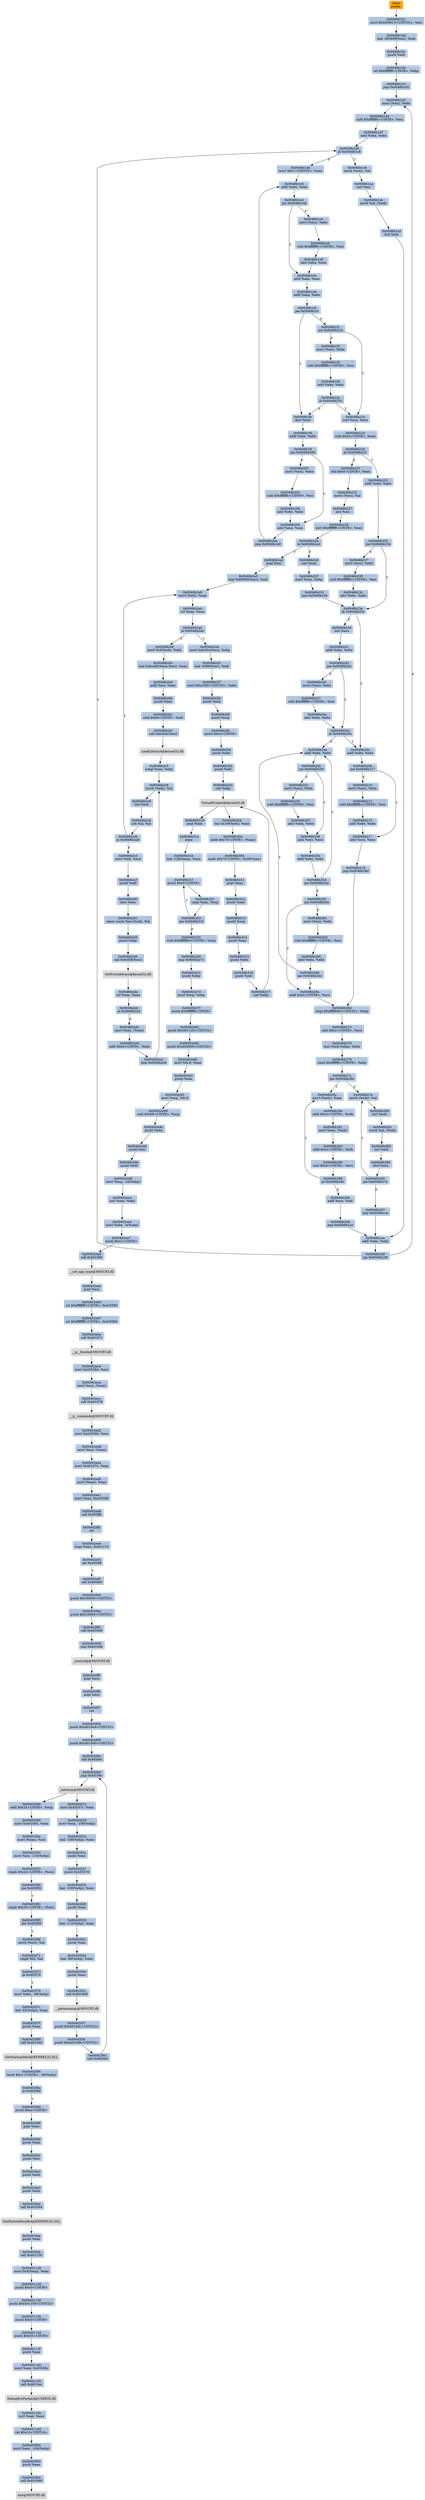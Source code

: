 digraph G {
node[shape=rectangle,style=filled,fillcolor=lightsteelblue,color=lightsteelblue]
bgcolor="transparent"
a0x0046b1b0pusha_[label="start\npusha ",color="lightgrey",fillcolor="orange"];
a0x0046b1b1movl_0x459015UINT32_esi[label="0x0046b1b1\nmovl $0x459015<UINT32>, %esi"];
a0x0046b1b6leal__360469esi__edi[label="0x0046b1b6\nleal -360469(%esi), %edi"];
a0x0046b1bcpushl_edi[label="0x0046b1bc\npushl %edi"];
a0x0046b1bdorl_0xffffffffUINT8_ebp[label="0x0046b1bd\norl $0xffffffff<UINT8>, %ebp"];
a0x0046b1c0jmp_0x0046b1d2[label="0x0046b1c0\njmp 0x0046b1d2"];
a0x0046b1d2movl_esi__ebx[label="0x0046b1d2\nmovl (%esi), %ebx"];
a0x0046b1d4subl_0xfffffffcUINT8_esi[label="0x0046b1d4\nsubl $0xfffffffc<UINT8>, %esi"];
a0x0046b1d7adcl_ebx_ebx[label="0x0046b1d7\nadcl %ebx, %ebx"];
a0x0046b1d9jb_0x0046b1c8[label="0x0046b1d9\njb 0x0046b1c8"];
a0x0046b1c8movb_esi__al[label="0x0046b1c8\nmovb (%esi), %al"];
a0x0046b1caincl_esi[label="0x0046b1ca\nincl %esi"];
a0x0046b1cbmovb_al_edi_[label="0x0046b1cb\nmovb %al, (%edi)"];
a0x0046b1cdincl_edi[label="0x0046b1cd\nincl %edi"];
a0x0046b1ceaddl_ebx_ebx[label="0x0046b1ce\naddl %ebx, %ebx"];
a0x0046b1d0jne_0x0046b1d9[label="0x0046b1d0\njne 0x0046b1d9"];
a0x0046b1dbmovl_0x1UINT32_eax[label="0x0046b1db\nmovl $0x1<UINT32>, %eax"];
a0x0046b1e0addl_ebx_ebx[label="0x0046b1e0\naddl %ebx, %ebx"];
a0x0046b1e2jne_0x0046b1eb[label="0x0046b1e2\njne 0x0046b1eb"];
a0x0046b1ebadcl_eax_eax[label="0x0046b1eb\nadcl %eax, %eax"];
a0x0046b1edaddl_ebx_ebx[label="0x0046b1ed\naddl %ebx, %ebx"];
a0x0046b1efjae_0x0046b1fc[label="0x0046b1ef\njae 0x0046b1fc"];
a0x0046b1f1jne_0x0046b21b[label="0x0046b1f1\njne 0x0046b21b"];
a0x0046b21bxorl_ecx_ecx[label="0x0046b21b\nxorl %ecx, %ecx"];
a0x0046b21dsubl_0x3UINT8_eax[label="0x0046b21d\nsubl $0x3<UINT8>, %eax"];
a0x0046b220jb_0x0046b233[label="0x0046b220\njb 0x0046b233"];
a0x0046b233addl_ebx_ebx[label="0x0046b233\naddl %ebx, %ebx"];
a0x0046b235jne_0x0046b23e[label="0x0046b235\njne 0x0046b23e"];
a0x0046b23ejb_0x0046b20c[label="0x0046b23e\njb 0x0046b20c"];
a0x0046b240incl_ecx[label="0x0046b240\nincl %ecx"];
a0x0046b241addl_ebx_ebx[label="0x0046b241\naddl %ebx, %ebx"];
a0x0046b243jne_0x0046b24c[label="0x0046b243\njne 0x0046b24c"];
a0x0046b24cjb_0x0046b20c[label="0x0046b24c\njb 0x0046b20c"];
a0x0046b24eaddl_ebx_ebx[label="0x0046b24e\naddl %ebx, %ebx"];
a0x0046b250jne_0x0046b259[label="0x0046b250\njne 0x0046b259"];
a0x0046b259adcl_ecx_ecx[label="0x0046b259\nadcl %ecx, %ecx"];
a0x0046b25baddl_ebx_ebx[label="0x0046b25b\naddl %ebx, %ebx"];
a0x0046b25djae_0x0046b24e[label="0x0046b25d\njae 0x0046b24e"];
a0x0046b25fjne_0x0046b26a[label="0x0046b25f\njne 0x0046b26a"];
a0x0046b26aaddl_0x2UINT8_ecx[label="0x0046b26a\naddl $0x2<UINT8>, %ecx"];
a0x0046b26dcmpl_0xfffffb00UINT32_ebp[label="0x0046b26d\ncmpl $0xfffffb00<UINT32>, %ebp"];
a0x0046b273adcl_0x2UINT8_ecx[label="0x0046b273\nadcl $0x2<UINT8>, %ecx"];
a0x0046b276leal_ediebp__edx[label="0x0046b276\nleal (%edi,%ebp), %edx"];
a0x0046b279cmpl_0xfffffffcUINT8_ebp[label="0x0046b279\ncmpl $0xfffffffc<UINT8>, %ebp"];
a0x0046b27cjbe_0x0046b28c[label="0x0046b27c\njbe 0x0046b28c"];
a0x0046b27emovb_edx__al[label="0x0046b27e\nmovb (%edx), %al"];
a0x0046b280incl_edx[label="0x0046b280\nincl %edx"];
a0x0046b281movb_al_edi_[label="0x0046b281\nmovb %al, (%edi)"];
a0x0046b283incl_edi[label="0x0046b283\nincl %edi"];
a0x0046b284decl_ecx[label="0x0046b284\ndecl %ecx"];
a0x0046b285jne_0x0046b27e[label="0x0046b285\njne 0x0046b27e"];
a0x0046b287jmp_0x0046b1ce[label="0x0046b287\njmp 0x0046b1ce"];
a0x0046b222shll_0x8UINT8_eax[label="0x0046b222\nshll $0x8<UINT8>, %eax"];
a0x0046b225movb_esi__al[label="0x0046b225\nmovb (%esi), %al"];
a0x0046b227incl_esi[label="0x0046b227\nincl %esi"];
a0x0046b228xorl_0xffffffffUINT8_eax[label="0x0046b228\nxorl $0xffffffff<UINT8>, %eax"];
a0x0046b22bje_0x0046b2a2[label="0x0046b22b\nje 0x0046b2a2"];
a0x0046b22dsarl_eax[label="0x0046b22d\nsarl %eax"];
a0x0046b22fmovl_eax_ebp[label="0x0046b22f\nmovl %eax, %ebp"];
a0x0046b231jmp_0x0046b23e[label="0x0046b231\njmp 0x0046b23e"];
a0x0046b20caddl_ebx_ebx[label="0x0046b20c\naddl %ebx, %ebx"];
a0x0046b20ejne_0x0046b217[label="0x0046b20e\njne 0x0046b217"];
a0x0046b210movl_esi__ebx[label="0x0046b210\nmovl (%esi), %ebx"];
a0x0046b212subl_0xfffffffcUINT8_esi[label="0x0046b212\nsubl $0xfffffffc<UINT8>, %esi"];
a0x0046b215adcl_ebx_ebx[label="0x0046b215\nadcl %ebx, %ebx"];
a0x0046b217adcl_ecx_ecx[label="0x0046b217\nadcl %ecx, %ecx"];
a0x0046b219jmp_0x0046b26d[label="0x0046b219\njmp 0x0046b26d"];
a0x0046b28cmovl_edx__eax[label="0x0046b28c\nmovl (%edx), %eax"];
a0x0046b28eaddl_0x4UINT8_edx[label="0x0046b28e\naddl $0x4<UINT8>, %edx"];
a0x0046b291movl_eax_edi_[label="0x0046b291\nmovl %eax, (%edi)"];
a0x0046b293addl_0x4UINT8_edi[label="0x0046b293\naddl $0x4<UINT8>, %edi"];
a0x0046b296subl_0x4UINT8_ecx[label="0x0046b296\nsubl $0x4<UINT8>, %ecx"];
a0x0046b299ja_0x0046b28c[label="0x0046b299\nja 0x0046b28c"];
a0x0046b29baddl_ecx_edi[label="0x0046b29b\naddl %ecx, %edi"];
a0x0046b29djmp_0x0046b1ce[label="0x0046b29d\njmp 0x0046b1ce"];
a0x0046b252movl_esi__ebx[label="0x0046b252\nmovl (%esi), %ebx"];
a0x0046b254subl_0xfffffffcUINT8_esi[label="0x0046b254\nsubl $0xfffffffc<UINT8>, %esi"];
a0x0046b257adcl_ebx_ebx[label="0x0046b257\nadcl %ebx, %ebx"];
a0x0046b245movl_esi__ebx[label="0x0046b245\nmovl (%esi), %ebx"];
a0x0046b247subl_0xfffffffcUINT8_esi[label="0x0046b247\nsubl $0xfffffffc<UINT8>, %esi"];
a0x0046b24aadcl_ebx_ebx[label="0x0046b24a\nadcl %ebx, %ebx"];
a0x0046b1f3movl_esi__ebx[label="0x0046b1f3\nmovl (%esi), %ebx"];
a0x0046b1f5subl_0xfffffffcUINT8_esi[label="0x0046b1f5\nsubl $0xfffffffc<UINT8>, %esi"];
a0x0046b1f8adcl_ebx_ebx[label="0x0046b1f8\nadcl %ebx, %ebx"];
a0x0046b1fajb_0x0046b21b[label="0x0046b1fa\njb 0x0046b21b"];
a0x0046b1fcdecl_eax[label="0x0046b1fc\ndecl %eax"];
a0x0046b1fdaddl_ebx_ebx[label="0x0046b1fd\naddl %ebx, %ebx"];
a0x0046b1ffjne_0x0046b208[label="0x0046b1ff\njne 0x0046b208"];
a0x0046b208adcl_eax_eax[label="0x0046b208\nadcl %eax, %eax"];
a0x0046b20ajmp_0x0046b1e0[label="0x0046b20a\njmp 0x0046b1e0"];
a0x0046b261movl_esi__ebx[label="0x0046b261\nmovl (%esi), %ebx"];
a0x0046b263subl_0xfffffffcUINT8_esi[label="0x0046b263\nsubl $0xfffffffc<UINT8>, %esi"];
a0x0046b266adcl_ebx_ebx[label="0x0046b266\nadcl %ebx, %ebx"];
a0x0046b268jae_0x0046b24e[label="0x0046b268\njae 0x0046b24e"];
a0x0046b1e4movl_esi__ebx[label="0x0046b1e4\nmovl (%esi), %ebx"];
a0x0046b1e6subl_0xfffffffcUINT8_esi[label="0x0046b1e6\nsubl $0xfffffffc<UINT8>, %esi"];
a0x0046b1e9adcl_ebx_ebx[label="0x0046b1e9\nadcl %ebx, %ebx"];
a0x0046b237movl_esi__ebx[label="0x0046b237\nmovl (%esi), %ebx"];
a0x0046b239subl_0xfffffffcUINT8_esi[label="0x0046b239\nsubl $0xfffffffc<UINT8>, %esi"];
a0x0046b23cadcl_ebx_ebx[label="0x0046b23c\nadcl %ebx, %ebx"];
a0x0046b201movl_esi__ebx[label="0x0046b201\nmovl (%esi), %ebx"];
a0x0046b203subl_0xfffffffcUINT8_esi[label="0x0046b203\nsubl $0xfffffffc<UINT8>, %esi"];
a0x0046b206adcl_ebx_ebx[label="0x0046b206\nadcl %ebx, %ebx"];
a0x0046b2a2popl_esi[label="0x0046b2a2\npopl %esi"];
a0x0046b2a3leal_0x69000esi__edi[label="0x0046b2a3\nleal 0x69000(%esi), %edi"];
a0x0046b2a9movl_edi__eax[label="0x0046b2a9\nmovl (%edi), %eax"];
a0x0046b2aborl_eax_eax[label="0x0046b2ab\norl %eax, %eax"];
a0x0046b2adje_0x0046b2eb[label="0x0046b2ad\nje 0x0046b2eb"];
a0x0046b2afmovl_0x4edi__ebx[label="0x0046b2af\nmovl 0x4(%edi), %ebx"];
a0x0046b2b2leal_0x6ced0eaxesi__eax[label="0x0046b2b2\nleal 0x6ced0(%eax,%esi), %eax"];
a0x0046b2b9addl_esi_ebx[label="0x0046b2b9\naddl %esi, %ebx"];
a0x0046b2bbpushl_eax[label="0x0046b2bb\npushl %eax"];
a0x0046b2bcaddl_0x8UINT8_edi[label="0x0046b2bc\naddl $0x8<UINT8>, %edi"];
a0x0046b2bfcall_0x6cf34esi_[label="0x0046b2bf\ncall 0x6cf34(%esi)"];
LoadLibraryA_kernel32_dll[label="LoadLibraryA@kernel32.dll",color="lightgrey",fillcolor="lightgrey"];
a0x0046b2c5xchgl_eax_ebp[label="0x0046b2c5\nxchgl %eax, %ebp"];
a0x0046b2c6movb_edi__al[label="0x0046b2c6\nmovb (%edi), %al"];
a0x0046b2c8incl_edi[label="0x0046b2c8\nincl %edi"];
a0x0046b2c9orb_al_al[label="0x0046b2c9\norb %al, %al"];
a0x0046b2cbje_0x0046b2a9[label="0x0046b2cb\nje 0x0046b2a9"];
a0x0046b2cdmovl_edi_ecx[label="0x0046b2cd\nmovl %edi, %ecx"];
a0x0046b2cfpushl_edi[label="0x0046b2cf\npushl %edi"];
a0x0046b2d0decl_eax[label="0x0046b2d0\ndecl %eax"];
a0x0046b2d1repnz_scasb_es_edi__al[label="0x0046b2d1\nrepnz scasb %es:(%edi), %al"];
a0x0046b2d3pushl_ebp[label="0x0046b2d3\npushl %ebp"];
a0x0046b2d4call_0x6cf38esi_[label="0x0046b2d4\ncall 0x6cf38(%esi)"];
GetProcAddress_kernel32_dll[label="GetProcAddress@kernel32.dll",color="lightgrey",fillcolor="lightgrey"];
a0x0046b2daorl_eax_eax[label="0x0046b2da\norl %eax, %eax"];
a0x0046b2dcje_0x0046b2e5[label="0x0046b2dc\nje 0x0046b2e5"];
a0x0046b2demovl_eax_ebx_[label="0x0046b2de\nmovl %eax, (%ebx)"];
a0x0046b2e0addl_0x4UINT8_ebx[label="0x0046b2e0\naddl $0x4<UINT8>, %ebx"];
a0x0046b2e3jmp_0x0046b2c6[label="0x0046b2e3\njmp 0x0046b2c6"];
a0x0046b2ebmovl_0x6cf3cesi__ebp[label="0x0046b2eb\nmovl 0x6cf3c(%esi), %ebp"];
a0x0046b2f1leal__4096esi__edi[label="0x0046b2f1\nleal -4096(%esi), %edi"];
a0x0046b2f7movl_0x1000UINT32_ebx[label="0x0046b2f7\nmovl $0x1000<UINT32>, %ebx"];
a0x0046b2fcpushl_eax[label="0x0046b2fc\npushl %eax"];
a0x0046b2fdpushl_esp[label="0x0046b2fd\npushl %esp"];
a0x0046b2fepushl_0x4UINT8[label="0x0046b2fe\npushl $0x4<UINT8>"];
a0x0046b300pushl_ebx[label="0x0046b300\npushl %ebx"];
a0x0046b301pushl_edi[label="0x0046b301\npushl %edi"];
a0x0046b302call_ebp[label="0x0046b302\ncall %ebp"];
VirtualProtect_kernel32_dll[label="VirtualProtect@kernel32.dll",color="lightgrey",fillcolor="lightgrey"];
a0x0046b304leal_0x19fedi__eax[label="0x0046b304\nleal 0x19f(%edi), %eax"];
a0x0046b30aandb_0x7fUINT8_eax_[label="0x0046b30a\nandb $0x7f<UINT8>, (%eax)"];
a0x0046b30dandb_0x7fUINT8_0x28eax_[label="0x0046b30d\nandb $0x7f<UINT8>, 0x28(%eax)"];
a0x0046b311popl_eax[label="0x0046b311\npopl %eax"];
a0x0046b312pushl_eax[label="0x0046b312\npushl %eax"];
a0x0046b313pushl_esp[label="0x0046b313\npushl %esp"];
a0x0046b314pushl_eax[label="0x0046b314\npushl %eax"];
a0x0046b315pushl_ebx[label="0x0046b315\npushl %ebx"];
a0x0046b316pushl_edi[label="0x0046b316\npushl %edi"];
a0x0046b317call_ebp[label="0x0046b317\ncall %ebp"];
a0x0046b319popl_eax[label="0x0046b319\npopl %eax"];
a0x0046b31apopa_[label="0x0046b31a\npopa "];
a0x0046b31bleal__128esp__eax[label="0x0046b31b\nleal -128(%esp), %eax"];
a0x0046b31fpushl_0x0UINT8[label="0x0046b31f\npushl $0x0<UINT8>"];
a0x0046b321cmpl_eax_esp[label="0x0046b321\ncmpl %eax, %esp"];
a0x0046b323jne_0x0046b31f[label="0x0046b323\njne 0x0046b31f"];
a0x0046b325subl_0xffffff80UINT8_esp[label="0x0046b325\nsubl $0xffffff80<UINT8>, %esp"];
a0x0046b328jmp_0x00402e7c[label="0x0046b328\njmp 0x00402e7c"];
a0x00402e7cpushl_ebp[label="0x00402e7c\npushl %ebp"];
a0x00402e7dmovl_esp_ebp[label="0x00402e7d\nmovl %esp, %ebp"];
a0x00402e7fpushl_0xffffffffUINT8[label="0x00402e7f\npushl $0xffffffff<UINT8>"];
a0x00402e81pushl_0x401120UINT32[label="0x00402e81\npushl $0x401120<UINT32>"];
a0x00402e86pushl_0x403000UINT32[label="0x00402e86\npushl $0x403000<UINT32>"];
a0x00402e8bmovl_fs_0_eax[label="0x00402e8b\nmovl %fs:0, %eax"];
a0x00402e91pushl_eax[label="0x00402e91\npushl %eax"];
a0x00402e92movl_esp_fs_0[label="0x00402e92\nmovl %esp, %fs:0"];
a0x00402e99subl_0x68UINT8_esp[label="0x00402e99\nsubl $0x68<UINT8>, %esp"];
a0x00402e9cpushl_ebx[label="0x00402e9c\npushl %ebx"];
a0x00402e9dpushl_esi[label="0x00402e9d\npushl %esi"];
a0x00402e9epushl_edi[label="0x00402e9e\npushl %edi"];
a0x00402e9fmovl_esp__24ebp_[label="0x00402e9f\nmovl %esp, -24(%ebp)"];
a0x00402ea2xorl_ebx_ebx[label="0x00402ea2\nxorl %ebx, %ebx"];
a0x00402ea4movl_ebx__4ebp_[label="0x00402ea4\nmovl %ebx, -4(%ebp)"];
a0x00402ea7pushl_0x2UINT8[label="0x00402ea7\npushl $0x2<UINT8>"];
a0x00402ea9call_0x401080[label="0x00402ea9\ncall 0x401080"];
a__set_app_type_MSVCRT_dll[label="__set_app_type@MSVCRT.dll",color="lightgrey",fillcolor="lightgrey"];
a0x00402eafpopl_ecx[label="0x00402eaf\npopl %ecx"];
a0x00402eb0orl_0xffffffffUINT8_0x435590[label="0x00402eb0\norl $0xffffffff<UINT8>, 0x435590"];
a0x00402eb7orl_0xffffffffUINT8_0x435594[label="0x00402eb7\norl $0xffffffff<UINT8>, 0x435594"];
a0x00402ebecall_0x40107c[label="0x00402ebe\ncall 0x40107c"];
a__p__fmode_MSVCRT_dll[label="__p__fmode@MSVCRT.dll",color="lightgrey",fillcolor="lightgrey"];
a0x00402ec4movl_0x435584_ecx[label="0x00402ec4\nmovl 0x435584, %ecx"];
a0x00402ecamovl_ecx_eax_[label="0x00402eca\nmovl %ecx, (%eax)"];
a0x00402ecccall_0x401078[label="0x00402ecc\ncall 0x401078"];
a__p__commode_MSVCRT_dll[label="__p__commode@MSVCRT.dll",color="lightgrey",fillcolor="lightgrey"];
a0x00402ed2movl_0x435580_ecx[label="0x00402ed2\nmovl 0x435580, %ecx"];
a0x00402ed8movl_ecx_eax_[label="0x00402ed8\nmovl %ecx, (%eax)"];
a0x00402edamovl_0x401074_eax[label="0x00402eda\nmovl 0x401074, %eax"];
a0x00402edfmovl_eax__eax[label="0x00402edf\nmovl (%eax), %eax"];
a0x00402ee1movl_eax_0x435598[label="0x00402ee1\nmovl %eax, 0x435598"];
a0x00402ee6call_0x402ffb[label="0x00402ee6\ncall 0x402ffb"];
a0x00402ffbret[label="0x00402ffb\nret"];
a0x00402eebcmpl_ebx_0x401110[label="0x00402eeb\ncmpl %ebx, 0x401110"];
a0x00402ef1jne_0x402eff[label="0x00402ef1\njne 0x402eff"];
a0x00402effcall_0x402fe6[label="0x00402eff\ncall 0x402fe6"];
a0x00402fe6pushl_0x30000UINT32[label="0x00402fe6\npushl $0x30000<UINT32>"];
a0x00402febpushl_0x10000UINT32[label="0x00402feb\npushl $0x10000<UINT32>"];
a0x00402ff0call_0x403006[label="0x00402ff0\ncall 0x403006"];
a0x00403006jmp_0x401048[label="0x00403006\njmp 0x401048"];
a_controlfp_MSVCRT_dll[label="_controlfp@MSVCRT.dll",color="lightgrey",fillcolor="lightgrey"];
a0x00402ff5popl_ecx[label="0x00402ff5\npopl %ecx"];
a0x00402ff6popl_ecx[label="0x00402ff6\npopl %ecx"];
a0x00402ff7ret[label="0x00402ff7\nret"];
a0x00402f04pushl_0x4010e4UINT32[label="0x00402f04\npushl $0x4010e4<UINT32>"];
a0x00402f09pushl_0x4010e0UINT32[label="0x00402f09\npushl $0x4010e0<UINT32>"];
a0x00402f0ecall_0x402fe0[label="0x00402f0e\ncall 0x402fe0"];
a0x00402fe0jmp_0x40106c[label="0x00402fe0\njmp 0x40106c"];
a_initterm_MSVCRT_dll[label="_initterm@MSVCRT.dll",color="lightgrey",fillcolor="lightgrey"];
a0x00402f13movl_0x43557c_eax[label="0x00402f13\nmovl 0x43557c, %eax"];
a0x00402f18movl_eax__108ebp_[label="0x00402f18\nmovl %eax, -108(%ebp)"];
a0x00402f1bleal__108ebp__eax[label="0x00402f1b\nleal -108(%ebp), %eax"];
a0x00402f1epushl_eax[label="0x00402f1e\npushl %eax"];
a0x00402f1fpushl_0x435578[label="0x00402f1f\npushl 0x435578"];
a0x00402f25leal__100ebp__eax[label="0x00402f25\nleal -100(%ebp), %eax"];
a0x00402f28pushl_eax[label="0x00402f28\npushl %eax"];
a0x00402f29leal__112ebp__eax[label="0x00402f29\nleal -112(%ebp), %eax"];
a0x00402f2cpushl_eax[label="0x00402f2c\npushl %eax"];
a0x00402f2dleal__96ebp__eax[label="0x00402f2d\nleal -96(%ebp), %eax"];
a0x00402f30pushl_eax[label="0x00402f30\npushl %eax"];
a0x00402f31call_0x401068[label="0x00402f31\ncall 0x401068"];
a__getmainargs_MSVCRT_dll[label="__getmainargs@MSVCRT.dll",color="lightgrey",fillcolor="lightgrey"];
a0x00402f37pushl_0x4010dcUINT32[label="0x00402f37\npushl $0x4010dc<UINT32>"];
a0x00402f3cpushl_0x4010d8UINT32[label="0x00402f3c\npushl $0x4010d8<UINT32>"];
a0x00402f41call_0x402fe0[label="0x00402f41\ncall 0x402fe0"];
a0x00402f46addl_0x24UINT8_esp[label="0x00402f46\naddl $0x24<UINT8>, %esp"];
a0x00402f49movl_0x401064_eax[label="0x00402f49\nmovl 0x401064, %eax"];
a0x00402f4emovl_eax__esi[label="0x00402f4e\nmovl (%eax), %esi"];
a0x00402f50movl_esi__116ebp_[label="0x00402f50\nmovl %esi, -116(%ebp)"];
a0x00402f53cmpb_0x22UINT8_esi_[label="0x00402f53\ncmpb $0x22<UINT8>, (%esi)"];
a0x00402f56jne_0x402f92[label="0x00402f56\njne 0x402f92"];
a0x00402f92cmpb_0x20UINT8_esi_[label="0x00402f92\ncmpb $0x20<UINT8>, (%esi)"];
a0x00402f95jbe_0x402f6f[label="0x00402f95\njbe 0x402f6f"];
a0x00402f6fmovb_esi__al[label="0x00402f6f\nmovb (%esi), %al"];
a0x00402f71cmpb_bl_al[label="0x00402f71\ncmpb %bl, %al"];
a0x00402f73je_0x402f79[label="0x00402f73\nje 0x402f79"];
a0x00402f79movl_ebx__48ebp_[label="0x00402f79\nmovl %ebx, -48(%ebp)"];
a0x00402f7cleal__92ebp__eax[label="0x00402f7c\nleal -92(%ebp), %eax"];
a0x00402f7fpushl_eax[label="0x00402f7f\npushl %eax"];
a0x00402f80call_0x401040[label="0x00402f80\ncall 0x401040"];
GetStartupInfoA_KERNEL32_DLL[label="GetStartupInfoA@KERNEL32.DLL",color="lightgrey",fillcolor="lightgrey"];
a0x00402f86testb_0x1UINT8__48ebp_[label="0x00402f86\ntestb $0x1<UINT8>, -48(%ebp)"];
a0x00402f8aje_0x402f9d[label="0x00402f8a\nje 0x402f9d"];
a0x00402f9dpushl_0xaUINT8[label="0x00402f9d\npushl $0xa<UINT8>"];
a0x00402f9fpopl_eax[label="0x00402f9f\npopl %eax"];
a0x00402fa0pushl_eax[label="0x00402fa0\npushl %eax"];
a0x00402fa1pushl_esi[label="0x00402fa1\npushl %esi"];
a0x00402fa2pushl_ebx[label="0x00402fa2\npushl %ebx"];
a0x00402fa3pushl_ebx[label="0x00402fa3\npushl %ebx"];
a0x00402fa4call_0x401004[label="0x00402fa4\ncall 0x401004"];
GetModuleHandleA_KERNEL32_DLL[label="GetModuleHandleA@KERNEL32.DLL",color="lightgrey",fillcolor="lightgrey"];
a0x00402faapushl_eax[label="0x00402faa\npushl %eax"];
a0x00402fabcall_0x401130[label="0x00402fab\ncall 0x401130"];
a0x00401130movl_0x4esp__eax[label="0x00401130\nmovl 0x4(%esp), %eax"];
a0x00401134pushl_0x0UINT8[label="0x00401134\npushl $0x0<UINT8>"];
a0x00401136pushl_0x401150UINT32[label="0x00401136\npushl $0x401150<UINT32>"];
a0x0040113bpushl_0x0UINT8[label="0x0040113b\npushl $0x0<UINT8>"];
a0x0040113dpushl_0x65UINT8[label="0x0040113d\npushl $0x65<UINT8>"];
a0x0040113fpushl_eax[label="0x0040113f\npushl %eax"];
a0x00401140movl_eax_0x43558c[label="0x00401140\nmovl %eax, 0x43558c"];
a0x00401145call_0x4010ac[label="0x00401145\ncall 0x4010ac"];
DialogBoxParamA_USER32_dll[label="DialogBoxParamA@USER32.dll",color="lightgrey",fillcolor="lightgrey"];
a0x0040114bxorl_eax_eax[label="0x0040114b\nxorl %eax, %eax"];
a0x0040114dret_0x10UINT16[label="0x0040114d\nret $0x10<UINT16>"];
a0x00402fb0movl_eax__104ebp_[label="0x00402fb0\nmovl %eax, -104(%ebp)"];
a0x00402fb3pushl_eax[label="0x00402fb3\npushl %eax"];
a0x00402fb4call_0x401060[label="0x00402fb4\ncall 0x401060"];
exit_MSVCRT_dll[label="exit@MSVCRT.dll",color="lightgrey",fillcolor="lightgrey"];
a0x0046b1b0pusha_ -> a0x0046b1b1movl_0x459015UINT32_esi [color="#000000"];
a0x0046b1b1movl_0x459015UINT32_esi -> a0x0046b1b6leal__360469esi__edi [color="#000000"];
a0x0046b1b6leal__360469esi__edi -> a0x0046b1bcpushl_edi [color="#000000"];
a0x0046b1bcpushl_edi -> a0x0046b1bdorl_0xffffffffUINT8_ebp [color="#000000"];
a0x0046b1bdorl_0xffffffffUINT8_ebp -> a0x0046b1c0jmp_0x0046b1d2 [color="#000000"];
a0x0046b1c0jmp_0x0046b1d2 -> a0x0046b1d2movl_esi__ebx [color="#000000"];
a0x0046b1d2movl_esi__ebx -> a0x0046b1d4subl_0xfffffffcUINT8_esi [color="#000000"];
a0x0046b1d4subl_0xfffffffcUINT8_esi -> a0x0046b1d7adcl_ebx_ebx [color="#000000"];
a0x0046b1d7adcl_ebx_ebx -> a0x0046b1d9jb_0x0046b1c8 [color="#000000"];
a0x0046b1d9jb_0x0046b1c8 -> a0x0046b1c8movb_esi__al [color="#000000",label="T"];
a0x0046b1c8movb_esi__al -> a0x0046b1caincl_esi [color="#000000"];
a0x0046b1caincl_esi -> a0x0046b1cbmovb_al_edi_ [color="#000000"];
a0x0046b1cbmovb_al_edi_ -> a0x0046b1cdincl_edi [color="#000000"];
a0x0046b1cdincl_edi -> a0x0046b1ceaddl_ebx_ebx [color="#000000"];
a0x0046b1ceaddl_ebx_ebx -> a0x0046b1d0jne_0x0046b1d9 [color="#000000"];
a0x0046b1d0jne_0x0046b1d9 -> a0x0046b1d9jb_0x0046b1c8 [color="#000000",label="T"];
a0x0046b1d9jb_0x0046b1c8 -> a0x0046b1dbmovl_0x1UINT32_eax [color="#000000",label="F"];
a0x0046b1dbmovl_0x1UINT32_eax -> a0x0046b1e0addl_ebx_ebx [color="#000000"];
a0x0046b1e0addl_ebx_ebx -> a0x0046b1e2jne_0x0046b1eb [color="#000000"];
a0x0046b1e2jne_0x0046b1eb -> a0x0046b1ebadcl_eax_eax [color="#000000",label="T"];
a0x0046b1ebadcl_eax_eax -> a0x0046b1edaddl_ebx_ebx [color="#000000"];
a0x0046b1edaddl_ebx_ebx -> a0x0046b1efjae_0x0046b1fc [color="#000000"];
a0x0046b1efjae_0x0046b1fc -> a0x0046b1f1jne_0x0046b21b [color="#000000",label="F"];
a0x0046b1f1jne_0x0046b21b -> a0x0046b21bxorl_ecx_ecx [color="#000000",label="T"];
a0x0046b21bxorl_ecx_ecx -> a0x0046b21dsubl_0x3UINT8_eax [color="#000000"];
a0x0046b21dsubl_0x3UINT8_eax -> a0x0046b220jb_0x0046b233 [color="#000000"];
a0x0046b220jb_0x0046b233 -> a0x0046b233addl_ebx_ebx [color="#000000",label="T"];
a0x0046b233addl_ebx_ebx -> a0x0046b235jne_0x0046b23e [color="#000000"];
a0x0046b235jne_0x0046b23e -> a0x0046b23ejb_0x0046b20c [color="#000000",label="T"];
a0x0046b23ejb_0x0046b20c -> a0x0046b240incl_ecx [color="#000000",label="F"];
a0x0046b240incl_ecx -> a0x0046b241addl_ebx_ebx [color="#000000"];
a0x0046b241addl_ebx_ebx -> a0x0046b243jne_0x0046b24c [color="#000000"];
a0x0046b243jne_0x0046b24c -> a0x0046b24cjb_0x0046b20c [color="#000000",label="T"];
a0x0046b24cjb_0x0046b20c -> a0x0046b24eaddl_ebx_ebx [color="#000000",label="F"];
a0x0046b24eaddl_ebx_ebx -> a0x0046b250jne_0x0046b259 [color="#000000"];
a0x0046b250jne_0x0046b259 -> a0x0046b259adcl_ecx_ecx [color="#000000",label="T"];
a0x0046b259adcl_ecx_ecx -> a0x0046b25baddl_ebx_ebx [color="#000000"];
a0x0046b25baddl_ebx_ebx -> a0x0046b25djae_0x0046b24e [color="#000000"];
a0x0046b25djae_0x0046b24e -> a0x0046b24eaddl_ebx_ebx [color="#000000",label="T"];
a0x0046b25djae_0x0046b24e -> a0x0046b25fjne_0x0046b26a [color="#000000",label="F"];
a0x0046b25fjne_0x0046b26a -> a0x0046b26aaddl_0x2UINT8_ecx [color="#000000",label="T"];
a0x0046b26aaddl_0x2UINT8_ecx -> a0x0046b26dcmpl_0xfffffb00UINT32_ebp [color="#000000"];
a0x0046b26dcmpl_0xfffffb00UINT32_ebp -> a0x0046b273adcl_0x2UINT8_ecx [color="#000000"];
a0x0046b273adcl_0x2UINT8_ecx -> a0x0046b276leal_ediebp__edx [color="#000000"];
a0x0046b276leal_ediebp__edx -> a0x0046b279cmpl_0xfffffffcUINT8_ebp [color="#000000"];
a0x0046b279cmpl_0xfffffffcUINT8_ebp -> a0x0046b27cjbe_0x0046b28c [color="#000000"];
a0x0046b27cjbe_0x0046b28c -> a0x0046b27emovb_edx__al [color="#000000",label="F"];
a0x0046b27emovb_edx__al -> a0x0046b280incl_edx [color="#000000"];
a0x0046b280incl_edx -> a0x0046b281movb_al_edi_ [color="#000000"];
a0x0046b281movb_al_edi_ -> a0x0046b283incl_edi [color="#000000"];
a0x0046b283incl_edi -> a0x0046b284decl_ecx [color="#000000"];
a0x0046b284decl_ecx -> a0x0046b285jne_0x0046b27e [color="#000000"];
a0x0046b285jne_0x0046b27e -> a0x0046b27emovb_edx__al [color="#000000",label="T"];
a0x0046b285jne_0x0046b27e -> a0x0046b287jmp_0x0046b1ce [color="#000000",label="F"];
a0x0046b287jmp_0x0046b1ce -> a0x0046b1ceaddl_ebx_ebx [color="#000000"];
a0x0046b220jb_0x0046b233 -> a0x0046b222shll_0x8UINT8_eax [color="#000000",label="F"];
a0x0046b222shll_0x8UINT8_eax -> a0x0046b225movb_esi__al [color="#000000"];
a0x0046b225movb_esi__al -> a0x0046b227incl_esi [color="#000000"];
a0x0046b227incl_esi -> a0x0046b228xorl_0xffffffffUINT8_eax [color="#000000"];
a0x0046b228xorl_0xffffffffUINT8_eax -> a0x0046b22bje_0x0046b2a2 [color="#000000"];
a0x0046b22bje_0x0046b2a2 -> a0x0046b22dsarl_eax [color="#000000",label="F"];
a0x0046b22dsarl_eax -> a0x0046b22fmovl_eax_ebp [color="#000000"];
a0x0046b22fmovl_eax_ebp -> a0x0046b231jmp_0x0046b23e [color="#000000"];
a0x0046b231jmp_0x0046b23e -> a0x0046b23ejb_0x0046b20c [color="#000000"];
a0x0046b23ejb_0x0046b20c -> a0x0046b20caddl_ebx_ebx [color="#000000",label="T"];
a0x0046b20caddl_ebx_ebx -> a0x0046b20ejne_0x0046b217 [color="#000000"];
a0x0046b20ejne_0x0046b217 -> a0x0046b210movl_esi__ebx [color="#000000",label="F"];
a0x0046b210movl_esi__ebx -> a0x0046b212subl_0xfffffffcUINT8_esi [color="#000000"];
a0x0046b212subl_0xfffffffcUINT8_esi -> a0x0046b215adcl_ebx_ebx [color="#000000"];
a0x0046b215adcl_ebx_ebx -> a0x0046b217adcl_ecx_ecx [color="#000000"];
a0x0046b217adcl_ecx_ecx -> a0x0046b219jmp_0x0046b26d [color="#000000"];
a0x0046b219jmp_0x0046b26d -> a0x0046b26dcmpl_0xfffffb00UINT32_ebp [color="#000000"];
a0x0046b27cjbe_0x0046b28c -> a0x0046b28cmovl_edx__eax [color="#000000",label="T"];
a0x0046b28cmovl_edx__eax -> a0x0046b28eaddl_0x4UINT8_edx [color="#000000"];
a0x0046b28eaddl_0x4UINT8_edx -> a0x0046b291movl_eax_edi_ [color="#000000"];
a0x0046b291movl_eax_edi_ -> a0x0046b293addl_0x4UINT8_edi [color="#000000"];
a0x0046b293addl_0x4UINT8_edi -> a0x0046b296subl_0x4UINT8_ecx [color="#000000"];
a0x0046b296subl_0x4UINT8_ecx -> a0x0046b299ja_0x0046b28c [color="#000000"];
a0x0046b299ja_0x0046b28c -> a0x0046b29baddl_ecx_edi [color="#000000",label="F"];
a0x0046b29baddl_ecx_edi -> a0x0046b29djmp_0x0046b1ce [color="#000000"];
a0x0046b29djmp_0x0046b1ce -> a0x0046b1ceaddl_ebx_ebx [color="#000000"];
a0x0046b20ejne_0x0046b217 -> a0x0046b217adcl_ecx_ecx [color="#000000",label="T"];
a0x0046b299ja_0x0046b28c -> a0x0046b28cmovl_edx__eax [color="#000000",label="T"];
a0x0046b24cjb_0x0046b20c -> a0x0046b20caddl_ebx_ebx [color="#000000",label="T"];
a0x0046b250jne_0x0046b259 -> a0x0046b252movl_esi__ebx [color="#000000",label="F"];
a0x0046b252movl_esi__ebx -> a0x0046b254subl_0xfffffffcUINT8_esi [color="#000000"];
a0x0046b254subl_0xfffffffcUINT8_esi -> a0x0046b257adcl_ebx_ebx [color="#000000"];
a0x0046b257adcl_ebx_ebx -> a0x0046b259adcl_ecx_ecx [color="#000000"];
a0x0046b1d0jne_0x0046b1d9 -> a0x0046b1d2movl_esi__ebx [color="#000000",label="F"];
a0x0046b243jne_0x0046b24c -> a0x0046b245movl_esi__ebx [color="#000000",label="F"];
a0x0046b245movl_esi__ebx -> a0x0046b247subl_0xfffffffcUINT8_esi [color="#000000"];
a0x0046b247subl_0xfffffffcUINT8_esi -> a0x0046b24aadcl_ebx_ebx [color="#000000"];
a0x0046b24aadcl_ebx_ebx -> a0x0046b24cjb_0x0046b20c [color="#000000"];
a0x0046b1f1jne_0x0046b21b -> a0x0046b1f3movl_esi__ebx [color="#000000",label="F"];
a0x0046b1f3movl_esi__ebx -> a0x0046b1f5subl_0xfffffffcUINT8_esi [color="#000000"];
a0x0046b1f5subl_0xfffffffcUINT8_esi -> a0x0046b1f8adcl_ebx_ebx [color="#000000"];
a0x0046b1f8adcl_ebx_ebx -> a0x0046b1fajb_0x0046b21b [color="#000000"];
a0x0046b1fajb_0x0046b21b -> a0x0046b21bxorl_ecx_ecx [color="#000000",label="T"];
a0x0046b1efjae_0x0046b1fc -> a0x0046b1fcdecl_eax [color="#000000",label="T"];
a0x0046b1fcdecl_eax -> a0x0046b1fdaddl_ebx_ebx [color="#000000"];
a0x0046b1fdaddl_ebx_ebx -> a0x0046b1ffjne_0x0046b208 [color="#000000"];
a0x0046b1ffjne_0x0046b208 -> a0x0046b208adcl_eax_eax [color="#000000",label="T"];
a0x0046b208adcl_eax_eax -> a0x0046b20ajmp_0x0046b1e0 [color="#000000"];
a0x0046b20ajmp_0x0046b1e0 -> a0x0046b1e0addl_ebx_ebx [color="#000000"];
a0x0046b25fjne_0x0046b26a -> a0x0046b261movl_esi__ebx [color="#000000",label="F"];
a0x0046b261movl_esi__ebx -> a0x0046b263subl_0xfffffffcUINT8_esi [color="#000000"];
a0x0046b263subl_0xfffffffcUINT8_esi -> a0x0046b266adcl_ebx_ebx [color="#000000"];
a0x0046b266adcl_ebx_ebx -> a0x0046b268jae_0x0046b24e [color="#000000"];
a0x0046b268jae_0x0046b24e -> a0x0046b26aaddl_0x2UINT8_ecx [color="#000000",label="F"];
a0x0046b1e2jne_0x0046b1eb -> a0x0046b1e4movl_esi__ebx [color="#000000",label="F"];
a0x0046b1e4movl_esi__ebx -> a0x0046b1e6subl_0xfffffffcUINT8_esi [color="#000000"];
a0x0046b1e6subl_0xfffffffcUINT8_esi -> a0x0046b1e9adcl_ebx_ebx [color="#000000"];
a0x0046b1e9adcl_ebx_ebx -> a0x0046b1ebadcl_eax_eax [color="#000000"];
a0x0046b1fajb_0x0046b21b -> a0x0046b1fcdecl_eax [color="#000000",label="F"];
a0x0046b235jne_0x0046b23e -> a0x0046b237movl_esi__ebx [color="#000000",label="F"];
a0x0046b237movl_esi__ebx -> a0x0046b239subl_0xfffffffcUINT8_esi [color="#000000"];
a0x0046b239subl_0xfffffffcUINT8_esi -> a0x0046b23cadcl_ebx_ebx [color="#000000"];
a0x0046b23cadcl_ebx_ebx -> a0x0046b23ejb_0x0046b20c [color="#000000"];
a0x0046b1ffjne_0x0046b208 -> a0x0046b201movl_esi__ebx [color="#000000",label="F"];
a0x0046b201movl_esi__ebx -> a0x0046b203subl_0xfffffffcUINT8_esi [color="#000000"];
a0x0046b203subl_0xfffffffcUINT8_esi -> a0x0046b206adcl_ebx_ebx [color="#000000"];
a0x0046b206adcl_ebx_ebx -> a0x0046b208adcl_eax_eax [color="#000000"];
a0x0046b268jae_0x0046b24e -> a0x0046b24eaddl_ebx_ebx [color="#000000",label="T"];
a0x0046b22bje_0x0046b2a2 -> a0x0046b2a2popl_esi [color="#000000",label="T"];
a0x0046b2a2popl_esi -> a0x0046b2a3leal_0x69000esi__edi [color="#000000"];
a0x0046b2a3leal_0x69000esi__edi -> a0x0046b2a9movl_edi__eax [color="#000000"];
a0x0046b2a9movl_edi__eax -> a0x0046b2aborl_eax_eax [color="#000000"];
a0x0046b2aborl_eax_eax -> a0x0046b2adje_0x0046b2eb [color="#000000"];
a0x0046b2adje_0x0046b2eb -> a0x0046b2afmovl_0x4edi__ebx [color="#000000",label="F"];
a0x0046b2afmovl_0x4edi__ebx -> a0x0046b2b2leal_0x6ced0eaxesi__eax [color="#000000"];
a0x0046b2b2leal_0x6ced0eaxesi__eax -> a0x0046b2b9addl_esi_ebx [color="#000000"];
a0x0046b2b9addl_esi_ebx -> a0x0046b2bbpushl_eax [color="#000000"];
a0x0046b2bbpushl_eax -> a0x0046b2bcaddl_0x8UINT8_edi [color="#000000"];
a0x0046b2bcaddl_0x8UINT8_edi -> a0x0046b2bfcall_0x6cf34esi_ [color="#000000"];
a0x0046b2bfcall_0x6cf34esi_ -> LoadLibraryA_kernel32_dll [color="#000000"];
LoadLibraryA_kernel32_dll -> a0x0046b2c5xchgl_eax_ebp [color="#000000"];
a0x0046b2c5xchgl_eax_ebp -> a0x0046b2c6movb_edi__al [color="#000000"];
a0x0046b2c6movb_edi__al -> a0x0046b2c8incl_edi [color="#000000"];
a0x0046b2c8incl_edi -> a0x0046b2c9orb_al_al [color="#000000"];
a0x0046b2c9orb_al_al -> a0x0046b2cbje_0x0046b2a9 [color="#000000"];
a0x0046b2cbje_0x0046b2a9 -> a0x0046b2cdmovl_edi_ecx [color="#000000",label="F"];
a0x0046b2cdmovl_edi_ecx -> a0x0046b2cfpushl_edi [color="#000000"];
a0x0046b2cfpushl_edi -> a0x0046b2d0decl_eax [color="#000000"];
a0x0046b2d0decl_eax -> a0x0046b2d1repnz_scasb_es_edi__al [color="#000000"];
a0x0046b2d1repnz_scasb_es_edi__al -> a0x0046b2d3pushl_ebp [color="#000000"];
a0x0046b2d3pushl_ebp -> a0x0046b2d4call_0x6cf38esi_ [color="#000000"];
a0x0046b2d4call_0x6cf38esi_ -> GetProcAddress_kernel32_dll [color="#000000"];
GetProcAddress_kernel32_dll -> a0x0046b2daorl_eax_eax [color="#000000"];
a0x0046b2daorl_eax_eax -> a0x0046b2dcje_0x0046b2e5 [color="#000000"];
a0x0046b2dcje_0x0046b2e5 -> a0x0046b2demovl_eax_ebx_ [color="#000000",label="F"];
a0x0046b2demovl_eax_ebx_ -> a0x0046b2e0addl_0x4UINT8_ebx [color="#000000"];
a0x0046b2e0addl_0x4UINT8_ebx -> a0x0046b2e3jmp_0x0046b2c6 [color="#000000"];
a0x0046b2e3jmp_0x0046b2c6 -> a0x0046b2c6movb_edi__al [color="#000000"];
a0x0046b2cbje_0x0046b2a9 -> a0x0046b2a9movl_edi__eax [color="#000000",label="T"];
a0x0046b2adje_0x0046b2eb -> a0x0046b2ebmovl_0x6cf3cesi__ebp [color="#000000",label="T"];
a0x0046b2ebmovl_0x6cf3cesi__ebp -> a0x0046b2f1leal__4096esi__edi [color="#000000"];
a0x0046b2f1leal__4096esi__edi -> a0x0046b2f7movl_0x1000UINT32_ebx [color="#000000"];
a0x0046b2f7movl_0x1000UINT32_ebx -> a0x0046b2fcpushl_eax [color="#000000"];
a0x0046b2fcpushl_eax -> a0x0046b2fdpushl_esp [color="#000000"];
a0x0046b2fdpushl_esp -> a0x0046b2fepushl_0x4UINT8 [color="#000000"];
a0x0046b2fepushl_0x4UINT8 -> a0x0046b300pushl_ebx [color="#000000"];
a0x0046b300pushl_ebx -> a0x0046b301pushl_edi [color="#000000"];
a0x0046b301pushl_edi -> a0x0046b302call_ebp [color="#000000"];
a0x0046b302call_ebp -> VirtualProtect_kernel32_dll [color="#000000"];
VirtualProtect_kernel32_dll -> a0x0046b304leal_0x19fedi__eax [color="#000000"];
a0x0046b304leal_0x19fedi__eax -> a0x0046b30aandb_0x7fUINT8_eax_ [color="#000000"];
a0x0046b30aandb_0x7fUINT8_eax_ -> a0x0046b30dandb_0x7fUINT8_0x28eax_ [color="#000000"];
a0x0046b30dandb_0x7fUINT8_0x28eax_ -> a0x0046b311popl_eax [color="#000000"];
a0x0046b311popl_eax -> a0x0046b312pushl_eax [color="#000000"];
a0x0046b312pushl_eax -> a0x0046b313pushl_esp [color="#000000"];
a0x0046b313pushl_esp -> a0x0046b314pushl_eax [color="#000000"];
a0x0046b314pushl_eax -> a0x0046b315pushl_ebx [color="#000000"];
a0x0046b315pushl_ebx -> a0x0046b316pushl_edi [color="#000000"];
a0x0046b316pushl_edi -> a0x0046b317call_ebp [color="#000000"];
a0x0046b317call_ebp -> VirtualProtect_kernel32_dll [color="#000000"];
VirtualProtect_kernel32_dll -> a0x0046b319popl_eax [color="#000000"];
a0x0046b319popl_eax -> a0x0046b31apopa_ [color="#000000"];
a0x0046b31apopa_ -> a0x0046b31bleal__128esp__eax [color="#000000"];
a0x0046b31bleal__128esp__eax -> a0x0046b31fpushl_0x0UINT8 [color="#000000"];
a0x0046b31fpushl_0x0UINT8 -> a0x0046b321cmpl_eax_esp [color="#000000"];
a0x0046b321cmpl_eax_esp -> a0x0046b323jne_0x0046b31f [color="#000000"];
a0x0046b323jne_0x0046b31f -> a0x0046b31fpushl_0x0UINT8 [color="#000000",label="T"];
a0x0046b323jne_0x0046b31f -> a0x0046b325subl_0xffffff80UINT8_esp [color="#000000",label="F"];
a0x0046b325subl_0xffffff80UINT8_esp -> a0x0046b328jmp_0x00402e7c [color="#000000"];
a0x0046b328jmp_0x00402e7c -> a0x00402e7cpushl_ebp [color="#000000"];
a0x00402e7cpushl_ebp -> a0x00402e7dmovl_esp_ebp [color="#000000"];
a0x00402e7dmovl_esp_ebp -> a0x00402e7fpushl_0xffffffffUINT8 [color="#000000"];
a0x00402e7fpushl_0xffffffffUINT8 -> a0x00402e81pushl_0x401120UINT32 [color="#000000"];
a0x00402e81pushl_0x401120UINT32 -> a0x00402e86pushl_0x403000UINT32 [color="#000000"];
a0x00402e86pushl_0x403000UINT32 -> a0x00402e8bmovl_fs_0_eax [color="#000000"];
a0x00402e8bmovl_fs_0_eax -> a0x00402e91pushl_eax [color="#000000"];
a0x00402e91pushl_eax -> a0x00402e92movl_esp_fs_0 [color="#000000"];
a0x00402e92movl_esp_fs_0 -> a0x00402e99subl_0x68UINT8_esp [color="#000000"];
a0x00402e99subl_0x68UINT8_esp -> a0x00402e9cpushl_ebx [color="#000000"];
a0x00402e9cpushl_ebx -> a0x00402e9dpushl_esi [color="#000000"];
a0x00402e9dpushl_esi -> a0x00402e9epushl_edi [color="#000000"];
a0x00402e9epushl_edi -> a0x00402e9fmovl_esp__24ebp_ [color="#000000"];
a0x00402e9fmovl_esp__24ebp_ -> a0x00402ea2xorl_ebx_ebx [color="#000000"];
a0x00402ea2xorl_ebx_ebx -> a0x00402ea4movl_ebx__4ebp_ [color="#000000"];
a0x00402ea4movl_ebx__4ebp_ -> a0x00402ea7pushl_0x2UINT8 [color="#000000"];
a0x00402ea7pushl_0x2UINT8 -> a0x00402ea9call_0x401080 [color="#000000"];
a0x00402ea9call_0x401080 -> a__set_app_type_MSVCRT_dll [color="#000000"];
a__set_app_type_MSVCRT_dll -> a0x00402eafpopl_ecx [color="#000000"];
a0x00402eafpopl_ecx -> a0x00402eb0orl_0xffffffffUINT8_0x435590 [color="#000000"];
a0x00402eb0orl_0xffffffffUINT8_0x435590 -> a0x00402eb7orl_0xffffffffUINT8_0x435594 [color="#000000"];
a0x00402eb7orl_0xffffffffUINT8_0x435594 -> a0x00402ebecall_0x40107c [color="#000000"];
a0x00402ebecall_0x40107c -> a__p__fmode_MSVCRT_dll [color="#000000"];
a__p__fmode_MSVCRT_dll -> a0x00402ec4movl_0x435584_ecx [color="#000000"];
a0x00402ec4movl_0x435584_ecx -> a0x00402ecamovl_ecx_eax_ [color="#000000"];
a0x00402ecamovl_ecx_eax_ -> a0x00402ecccall_0x401078 [color="#000000"];
a0x00402ecccall_0x401078 -> a__p__commode_MSVCRT_dll [color="#000000"];
a__p__commode_MSVCRT_dll -> a0x00402ed2movl_0x435580_ecx [color="#000000"];
a0x00402ed2movl_0x435580_ecx -> a0x00402ed8movl_ecx_eax_ [color="#000000"];
a0x00402ed8movl_ecx_eax_ -> a0x00402edamovl_0x401074_eax [color="#000000"];
a0x00402edamovl_0x401074_eax -> a0x00402edfmovl_eax__eax [color="#000000"];
a0x00402edfmovl_eax__eax -> a0x00402ee1movl_eax_0x435598 [color="#000000"];
a0x00402ee1movl_eax_0x435598 -> a0x00402ee6call_0x402ffb [color="#000000"];
a0x00402ee6call_0x402ffb -> a0x00402ffbret [color="#000000"];
a0x00402ffbret -> a0x00402eebcmpl_ebx_0x401110 [color="#000000"];
a0x00402eebcmpl_ebx_0x401110 -> a0x00402ef1jne_0x402eff [color="#000000"];
a0x00402ef1jne_0x402eff -> a0x00402effcall_0x402fe6 [color="#000000",label="T"];
a0x00402effcall_0x402fe6 -> a0x00402fe6pushl_0x30000UINT32 [color="#000000"];
a0x00402fe6pushl_0x30000UINT32 -> a0x00402febpushl_0x10000UINT32 [color="#000000"];
a0x00402febpushl_0x10000UINT32 -> a0x00402ff0call_0x403006 [color="#000000"];
a0x00402ff0call_0x403006 -> a0x00403006jmp_0x401048 [color="#000000"];
a0x00403006jmp_0x401048 -> a_controlfp_MSVCRT_dll [color="#000000"];
a_controlfp_MSVCRT_dll -> a0x00402ff5popl_ecx [color="#000000"];
a0x00402ff5popl_ecx -> a0x00402ff6popl_ecx [color="#000000"];
a0x00402ff6popl_ecx -> a0x00402ff7ret [color="#000000"];
a0x00402ff7ret -> a0x00402f04pushl_0x4010e4UINT32 [color="#000000"];
a0x00402f04pushl_0x4010e4UINT32 -> a0x00402f09pushl_0x4010e0UINT32 [color="#000000"];
a0x00402f09pushl_0x4010e0UINT32 -> a0x00402f0ecall_0x402fe0 [color="#000000"];
a0x00402f0ecall_0x402fe0 -> a0x00402fe0jmp_0x40106c [color="#000000"];
a0x00402fe0jmp_0x40106c -> a_initterm_MSVCRT_dll [color="#000000"];
a_initterm_MSVCRT_dll -> a0x00402f13movl_0x43557c_eax [color="#000000"];
a0x00402f13movl_0x43557c_eax -> a0x00402f18movl_eax__108ebp_ [color="#000000"];
a0x00402f18movl_eax__108ebp_ -> a0x00402f1bleal__108ebp__eax [color="#000000"];
a0x00402f1bleal__108ebp__eax -> a0x00402f1epushl_eax [color="#000000"];
a0x00402f1epushl_eax -> a0x00402f1fpushl_0x435578 [color="#000000"];
a0x00402f1fpushl_0x435578 -> a0x00402f25leal__100ebp__eax [color="#000000"];
a0x00402f25leal__100ebp__eax -> a0x00402f28pushl_eax [color="#000000"];
a0x00402f28pushl_eax -> a0x00402f29leal__112ebp__eax [color="#000000"];
a0x00402f29leal__112ebp__eax -> a0x00402f2cpushl_eax [color="#000000"];
a0x00402f2cpushl_eax -> a0x00402f2dleal__96ebp__eax [color="#000000"];
a0x00402f2dleal__96ebp__eax -> a0x00402f30pushl_eax [color="#000000"];
a0x00402f30pushl_eax -> a0x00402f31call_0x401068 [color="#000000"];
a0x00402f31call_0x401068 -> a__getmainargs_MSVCRT_dll [color="#000000"];
a__getmainargs_MSVCRT_dll -> a0x00402f37pushl_0x4010dcUINT32 [color="#000000"];
a0x00402f37pushl_0x4010dcUINT32 -> a0x00402f3cpushl_0x4010d8UINT32 [color="#000000"];
a0x00402f3cpushl_0x4010d8UINT32 -> a0x00402f41call_0x402fe0 [color="#000000"];
a0x00402f41call_0x402fe0 -> a0x00402fe0jmp_0x40106c [color="#000000"];
a_initterm_MSVCRT_dll -> a0x00402f46addl_0x24UINT8_esp [color="#000000"];
a0x00402f46addl_0x24UINT8_esp -> a0x00402f49movl_0x401064_eax [color="#000000"];
a0x00402f49movl_0x401064_eax -> a0x00402f4emovl_eax__esi [color="#000000"];
a0x00402f4emovl_eax__esi -> a0x00402f50movl_esi__116ebp_ [color="#000000"];
a0x00402f50movl_esi__116ebp_ -> a0x00402f53cmpb_0x22UINT8_esi_ [color="#000000"];
a0x00402f53cmpb_0x22UINT8_esi_ -> a0x00402f56jne_0x402f92 [color="#000000"];
a0x00402f56jne_0x402f92 -> a0x00402f92cmpb_0x20UINT8_esi_ [color="#000000",label="T"];
a0x00402f92cmpb_0x20UINT8_esi_ -> a0x00402f95jbe_0x402f6f [color="#000000"];
a0x00402f95jbe_0x402f6f -> a0x00402f6fmovb_esi__al [color="#000000",label="T"];
a0x00402f6fmovb_esi__al -> a0x00402f71cmpb_bl_al [color="#000000"];
a0x00402f71cmpb_bl_al -> a0x00402f73je_0x402f79 [color="#000000"];
a0x00402f73je_0x402f79 -> a0x00402f79movl_ebx__48ebp_ [color="#000000",label="T"];
a0x00402f79movl_ebx__48ebp_ -> a0x00402f7cleal__92ebp__eax [color="#000000"];
a0x00402f7cleal__92ebp__eax -> a0x00402f7fpushl_eax [color="#000000"];
a0x00402f7fpushl_eax -> a0x00402f80call_0x401040 [color="#000000"];
a0x00402f80call_0x401040 -> GetStartupInfoA_KERNEL32_DLL [color="#000000"];
GetStartupInfoA_KERNEL32_DLL -> a0x00402f86testb_0x1UINT8__48ebp_ [color="#000000"];
a0x00402f86testb_0x1UINT8__48ebp_ -> a0x00402f8aje_0x402f9d [color="#000000"];
a0x00402f8aje_0x402f9d -> a0x00402f9dpushl_0xaUINT8 [color="#000000",label="T"];
a0x00402f9dpushl_0xaUINT8 -> a0x00402f9fpopl_eax [color="#000000"];
a0x00402f9fpopl_eax -> a0x00402fa0pushl_eax [color="#000000"];
a0x00402fa0pushl_eax -> a0x00402fa1pushl_esi [color="#000000"];
a0x00402fa1pushl_esi -> a0x00402fa2pushl_ebx [color="#000000"];
a0x00402fa2pushl_ebx -> a0x00402fa3pushl_ebx [color="#000000"];
a0x00402fa3pushl_ebx -> a0x00402fa4call_0x401004 [color="#000000"];
a0x00402fa4call_0x401004 -> GetModuleHandleA_KERNEL32_DLL [color="#000000"];
GetModuleHandleA_KERNEL32_DLL -> a0x00402faapushl_eax [color="#000000"];
a0x00402faapushl_eax -> a0x00402fabcall_0x401130 [color="#000000"];
a0x00402fabcall_0x401130 -> a0x00401130movl_0x4esp__eax [color="#000000"];
a0x00401130movl_0x4esp__eax -> a0x00401134pushl_0x0UINT8 [color="#000000"];
a0x00401134pushl_0x0UINT8 -> a0x00401136pushl_0x401150UINT32 [color="#000000"];
a0x00401136pushl_0x401150UINT32 -> a0x0040113bpushl_0x0UINT8 [color="#000000"];
a0x0040113bpushl_0x0UINT8 -> a0x0040113dpushl_0x65UINT8 [color="#000000"];
a0x0040113dpushl_0x65UINT8 -> a0x0040113fpushl_eax [color="#000000"];
a0x0040113fpushl_eax -> a0x00401140movl_eax_0x43558c [color="#000000"];
a0x00401140movl_eax_0x43558c -> a0x00401145call_0x4010ac [color="#000000"];
a0x00401145call_0x4010ac -> DialogBoxParamA_USER32_dll [color="#000000"];
DialogBoxParamA_USER32_dll -> a0x0040114bxorl_eax_eax [color="#000000"];
a0x0040114bxorl_eax_eax -> a0x0040114dret_0x10UINT16 [color="#000000"];
a0x0040114dret_0x10UINT16 -> a0x00402fb0movl_eax__104ebp_ [color="#000000"];
a0x00402fb0movl_eax__104ebp_ -> a0x00402fb3pushl_eax [color="#000000"];
a0x00402fb3pushl_eax -> a0x00402fb4call_0x401060 [color="#000000"];
a0x00402fb4call_0x401060 -> exit_MSVCRT_dll [color="#000000"];
}
